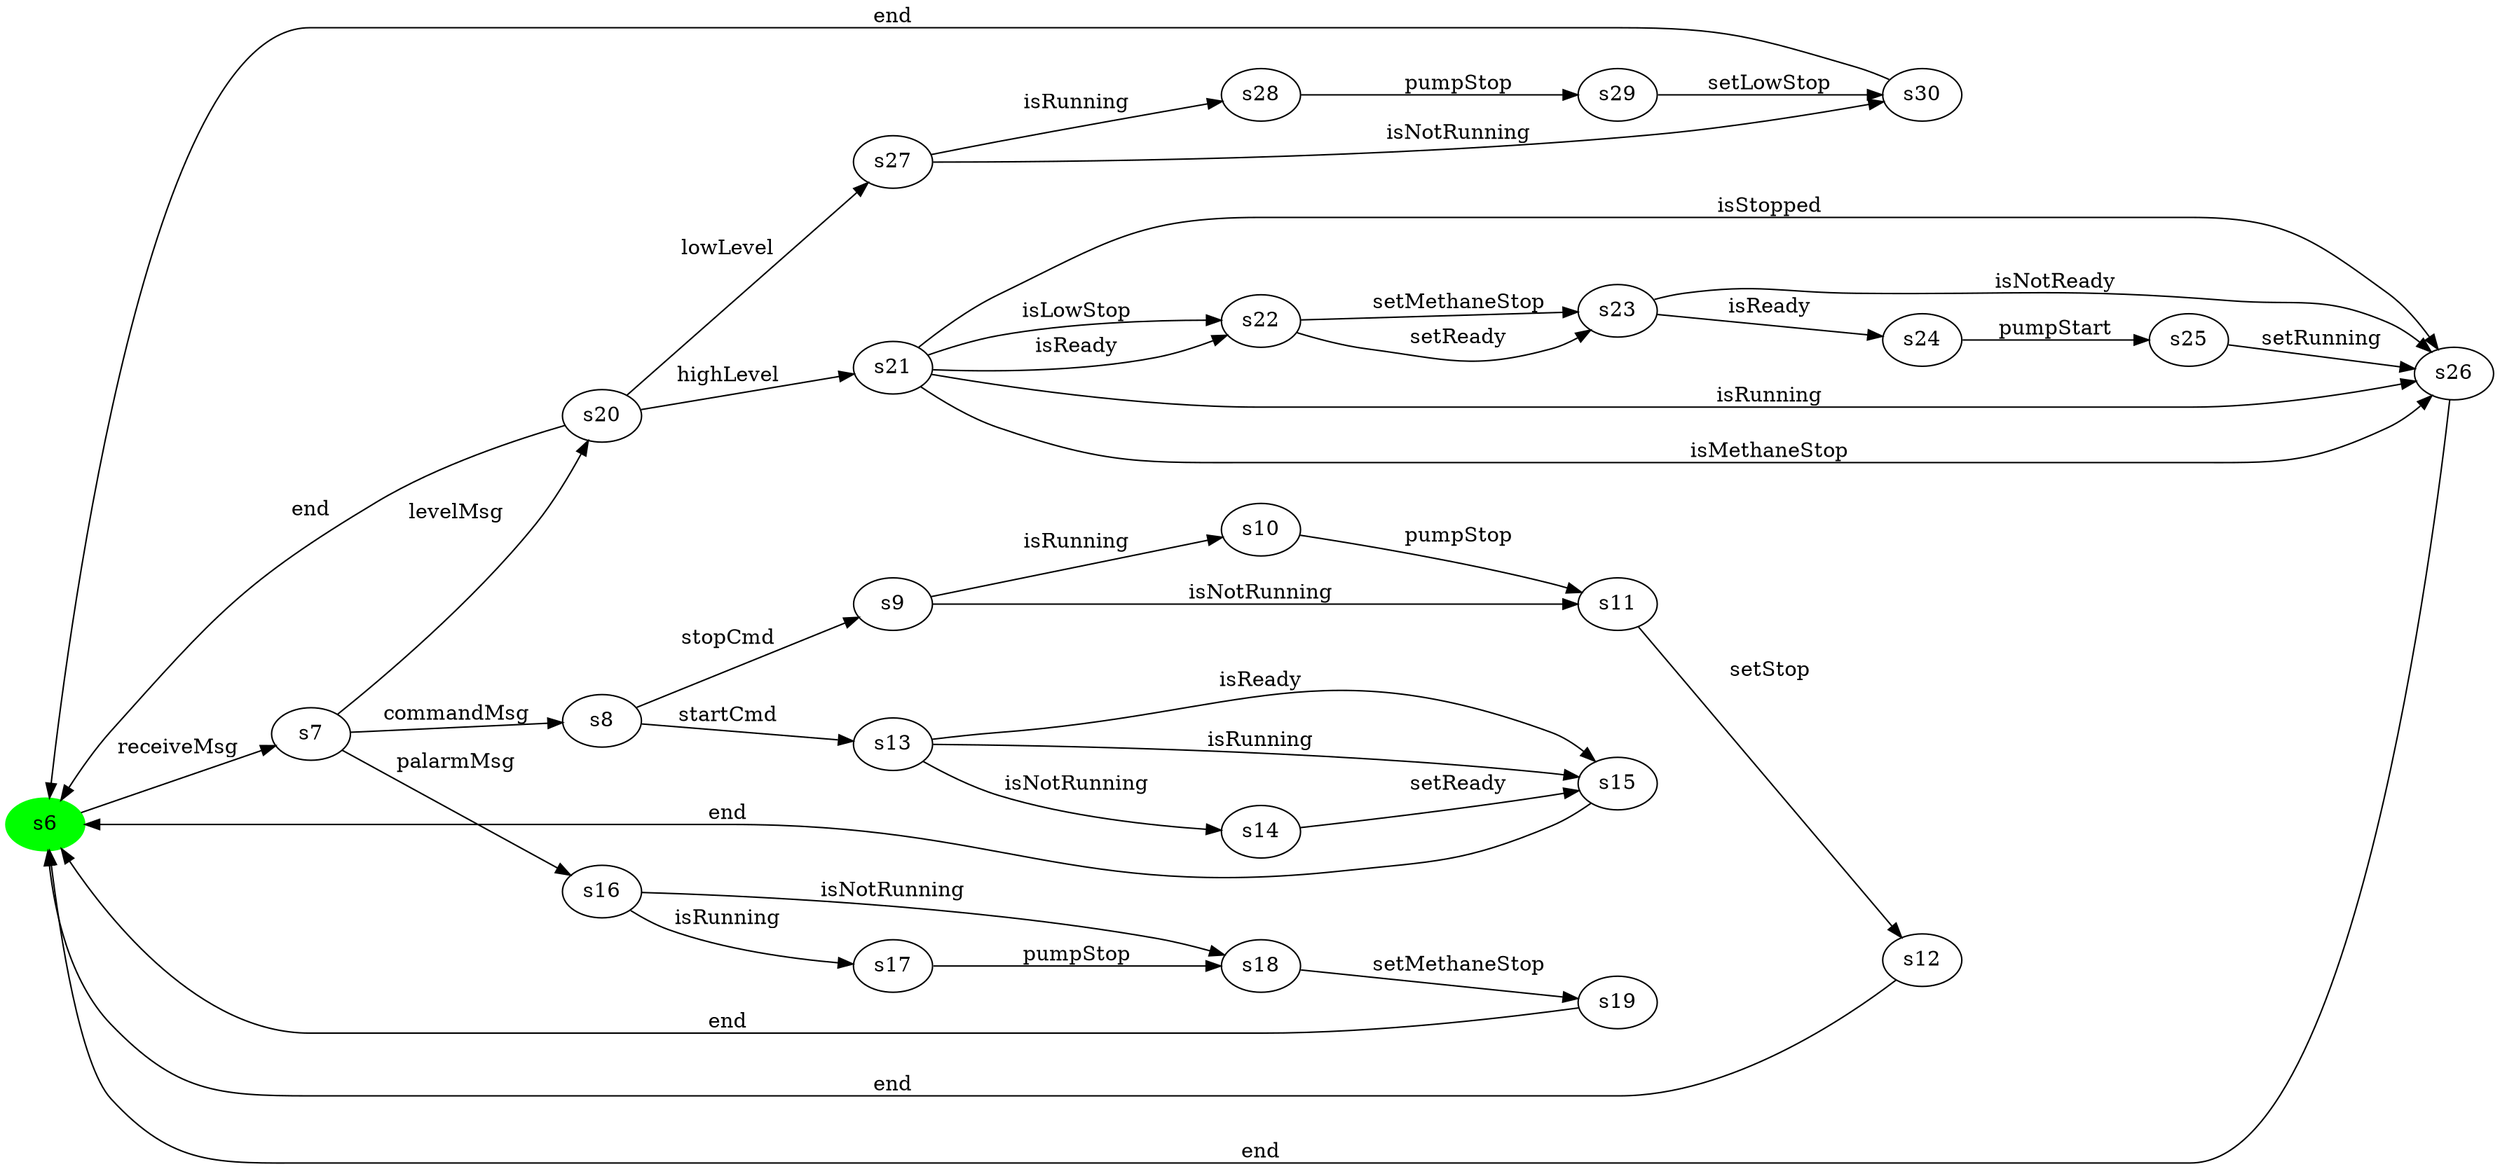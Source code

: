 digraph G {
rankdir=LR;
state0[ label = "s6", style=filled, color=green ];
state1 [ label = "s30" ];
state1 -> state0 [ label=" end " ];
state2 [ label = "s11" ];
state2 -> state3 [ label=" setStop " ];
state4 [ label = "s10" ];
state4 -> state2 [ label=" pumpStop " ];
state5 [ label = "s13" ];
state5 -> state6 [ label=" isReady " ];
state5 -> state6 [ label=" isRunning " ];
state5 -> state7 [ label=" isNotRunning " ];
state3 [ label = "s12" ];
state3 -> state0 [ label=" end " ];
state6 [ label = "s15" ];
state6 -> state0 [ label=" end " ];
state7 [ label = "s14" ];
state7 -> state6 [ label=" setReady " ];
state8 [ label = "s17" ];
state8 -> state9 [ label=" pumpStop " ];
state10 [ label = "s16" ];
state10 -> state9 [ label=" isNotRunning " ];
state10 -> state8 [ label=" isRunning " ];
state11 [ label = "s19" ];
state11 -> state0 [ label=" end " ];
state9 [ label = "s18" ];
state9 -> state11 [ label=" setMethaneStop " ];
state0 -> state12 [ label=" receiveMsg " ];
state12 [ label = "s7" ];
state12 -> state10 [ label=" palarmMsg " ];
state12 -> state13 [ label=" levelMsg " ];
state12 -> state14 [ label=" commandMsg " ];
state14 [ label = "s8" ];
state14 -> state15 [ label=" stopCmd " ];
state14 -> state5 [ label=" startCmd " ];
state15 [ label = "s9" ];
state15 -> state4 [ label=" isRunning " ];
state15 -> state2 [ label=" isNotRunning " ];
state13 [ label = "s20" ];
state13 -> state16 [ label=" lowLevel " ];
state13 -> state17 [ label=" highLevel " ];
state13 -> state0 [ label=" end " ];
state18 [ label = "s22" ];
state18 -> state19 [ label=" setReady " ];
state18 -> state19 [ label=" setMethaneStop " ];
state17 [ label = "s21" ];
state17 -> state20 [ label=" isMethaneStop " ];
state17 -> state20 [ label=" isStopped " ];
state17 -> state20 [ label=" isRunning " ];
state17 -> state18 [ label=" isReady " ];
state17 -> state18 [ label=" isLowStop " ];
state21 [ label = "s24" ];
state21 -> state22 [ label=" pumpStart " ];
state19 [ label = "s23" ];
state19 -> state20 [ label=" isNotReady " ];
state19 -> state21 [ label=" isReady " ];
state20 [ label = "s26" ];
state20 -> state0 [ label=" end " ];
state22 [ label = "s25" ];
state22 -> state20 [ label=" setRunning " ];
state23 [ label = "s28" ];
state23 -> state24 [ label=" pumpStop " ];
state16 [ label = "s27" ];
state16 -> state23 [ label=" isRunning " ];
state16 -> state1 [ label=" isNotRunning " ];
state24 [ label = "s29" ];
state24 -> state1 [ label=" setLowStop " ];
}
